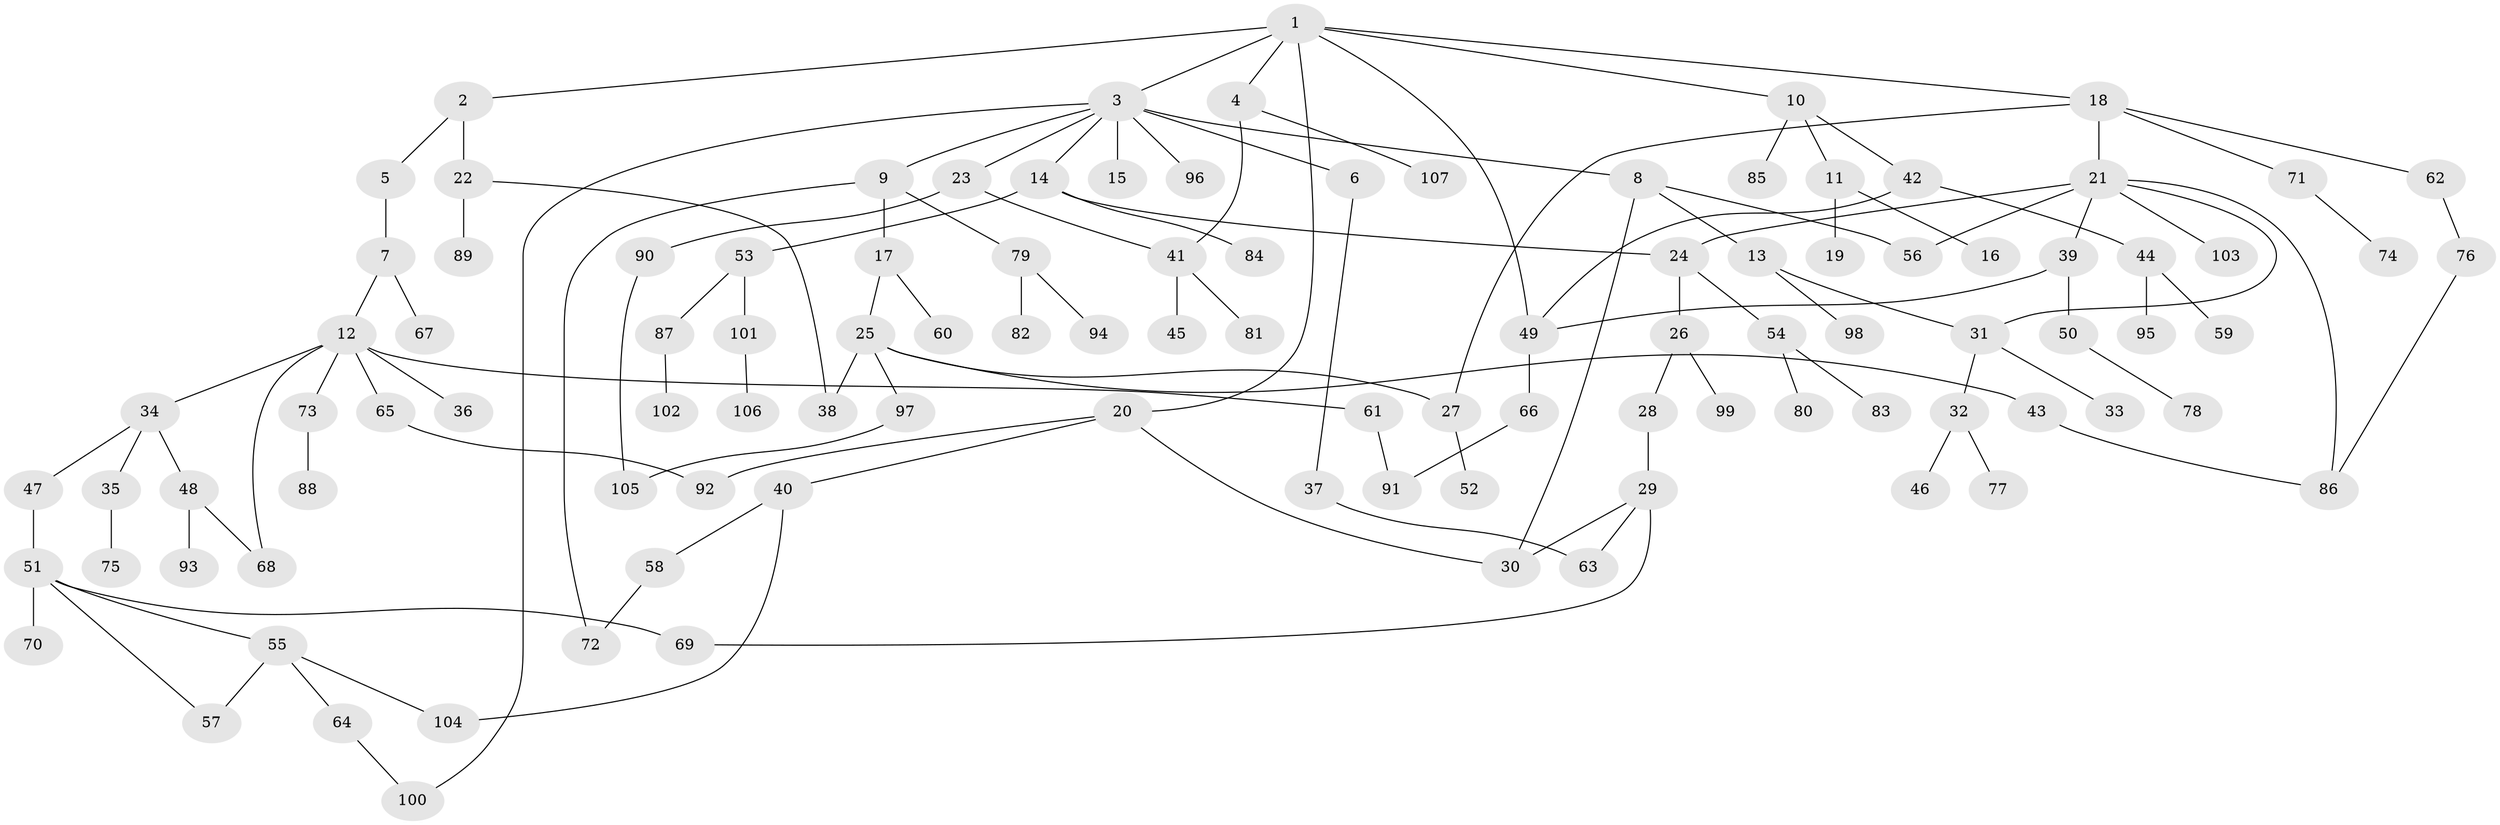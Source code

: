 // Generated by graph-tools (version 1.1) at 2025/25/03/09/25 03:25:25]
// undirected, 107 vertices, 128 edges
graph export_dot {
graph [start="1"]
  node [color=gray90,style=filled];
  1;
  2;
  3;
  4;
  5;
  6;
  7;
  8;
  9;
  10;
  11;
  12;
  13;
  14;
  15;
  16;
  17;
  18;
  19;
  20;
  21;
  22;
  23;
  24;
  25;
  26;
  27;
  28;
  29;
  30;
  31;
  32;
  33;
  34;
  35;
  36;
  37;
  38;
  39;
  40;
  41;
  42;
  43;
  44;
  45;
  46;
  47;
  48;
  49;
  50;
  51;
  52;
  53;
  54;
  55;
  56;
  57;
  58;
  59;
  60;
  61;
  62;
  63;
  64;
  65;
  66;
  67;
  68;
  69;
  70;
  71;
  72;
  73;
  74;
  75;
  76;
  77;
  78;
  79;
  80;
  81;
  82;
  83;
  84;
  85;
  86;
  87;
  88;
  89;
  90;
  91;
  92;
  93;
  94;
  95;
  96;
  97;
  98;
  99;
  100;
  101;
  102;
  103;
  104;
  105;
  106;
  107;
  1 -- 2;
  1 -- 3;
  1 -- 4;
  1 -- 10;
  1 -- 18;
  1 -- 20;
  1 -- 49;
  2 -- 5;
  2 -- 22;
  3 -- 6;
  3 -- 8;
  3 -- 9;
  3 -- 14;
  3 -- 15;
  3 -- 23;
  3 -- 96;
  3 -- 100;
  4 -- 41;
  4 -- 107;
  5 -- 7;
  6 -- 37;
  7 -- 12;
  7 -- 67;
  8 -- 13;
  8 -- 30;
  8 -- 56;
  9 -- 17;
  9 -- 72;
  9 -- 79;
  10 -- 11;
  10 -- 42;
  10 -- 85;
  11 -- 16;
  11 -- 19;
  12 -- 34;
  12 -- 36;
  12 -- 61;
  12 -- 65;
  12 -- 73;
  12 -- 68;
  13 -- 31;
  13 -- 98;
  14 -- 53;
  14 -- 84;
  14 -- 24;
  17 -- 25;
  17 -- 60;
  18 -- 21;
  18 -- 27;
  18 -- 62;
  18 -- 71;
  20 -- 40;
  20 -- 92;
  20 -- 30;
  21 -- 24;
  21 -- 39;
  21 -- 103;
  21 -- 31;
  21 -- 86;
  21 -- 56;
  22 -- 38;
  22 -- 89;
  23 -- 90;
  23 -- 41;
  24 -- 26;
  24 -- 54;
  25 -- 43;
  25 -- 97;
  25 -- 27;
  25 -- 38;
  26 -- 28;
  26 -- 99;
  27 -- 52;
  28 -- 29;
  29 -- 63;
  29 -- 69;
  29 -- 30;
  31 -- 32;
  31 -- 33;
  32 -- 46;
  32 -- 77;
  34 -- 35;
  34 -- 47;
  34 -- 48;
  35 -- 75;
  37 -- 63;
  39 -- 49;
  39 -- 50;
  40 -- 58;
  40 -- 104;
  41 -- 45;
  41 -- 81;
  42 -- 44;
  42 -- 49;
  43 -- 86;
  44 -- 59;
  44 -- 95;
  47 -- 51;
  48 -- 68;
  48 -- 93;
  49 -- 66;
  50 -- 78;
  51 -- 55;
  51 -- 57;
  51 -- 70;
  51 -- 69;
  53 -- 87;
  53 -- 101;
  54 -- 80;
  54 -- 83;
  55 -- 64;
  55 -- 57;
  55 -- 104;
  58 -- 72;
  61 -- 91;
  62 -- 76;
  64 -- 100;
  65 -- 92;
  66 -- 91;
  71 -- 74;
  73 -- 88;
  76 -- 86;
  79 -- 82;
  79 -- 94;
  87 -- 102;
  90 -- 105;
  97 -- 105;
  101 -- 106;
}
